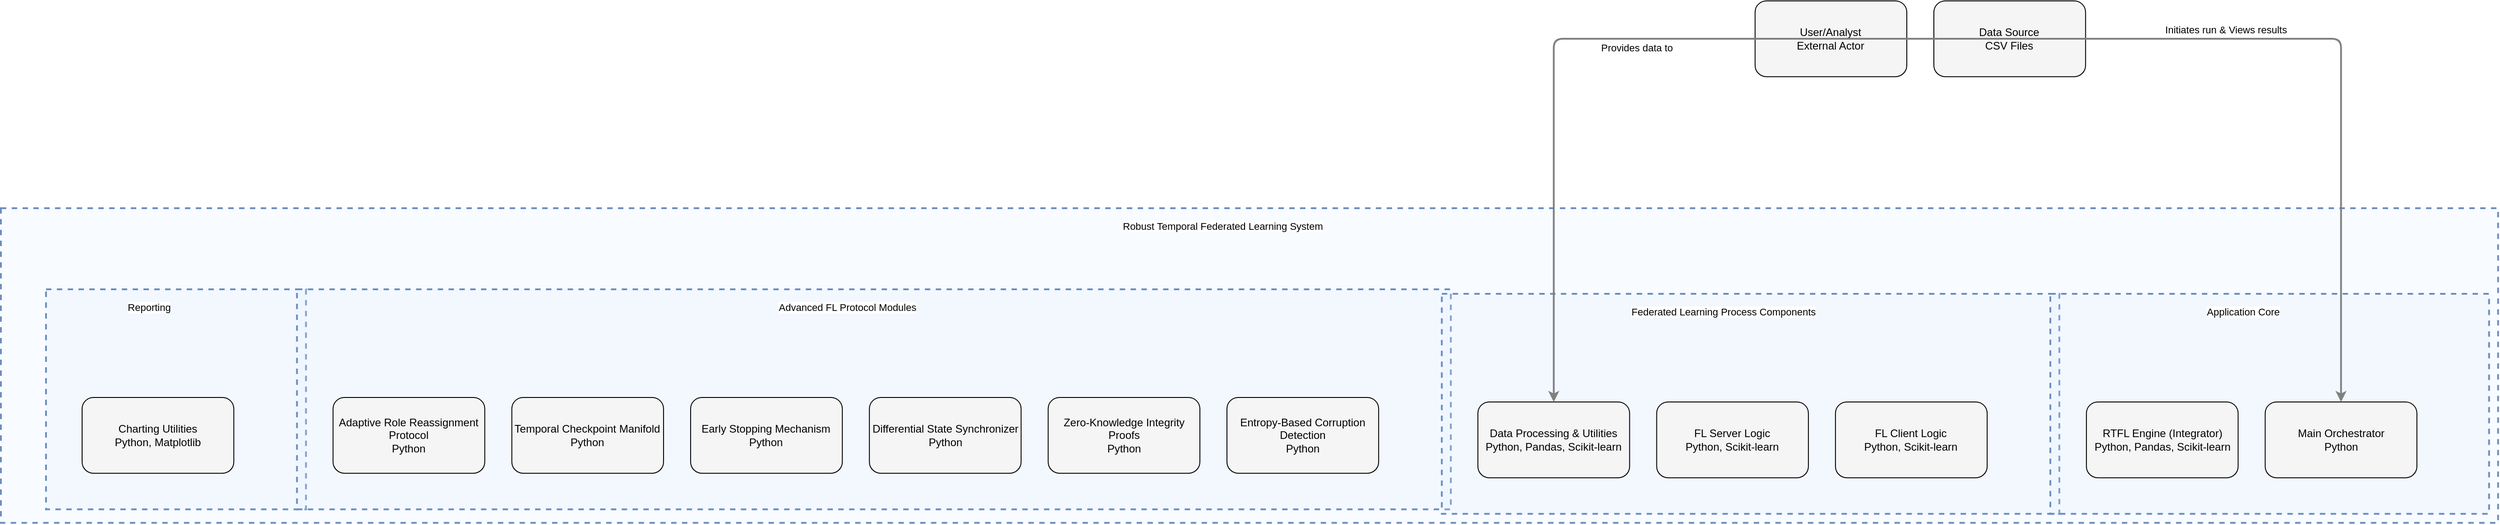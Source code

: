 <?xml version="1.0" encoding="UTF-8"?>
      <mxfile version="14.6.5" type="device">
        <diagram id="codeviz-diagram" name="System Diagram">
          <mxGraphModel dx="1000" dy="1000" grid="1" gridSize="10" guides="1" tooltips="1" connect="1" arrows="1" fold="1" page="1" pageScale="1" pageWidth="1169" pageHeight="827" math="0" shadow="0">
            <root>
              <mxCell id="0"/>
              <mxCell id="1" parent="0"/>
              <mxCell id="1684" value="" style="html=1;whiteSpace=wrap;container=1;fillColor=#dae8fc;strokeColor=#6c8ebf;dashed=1;fillOpacity=20;strokeWidth=2;containerType=none;recursiveResize=0;movable=1;resizable=1;autosize=0;dropTarget=0" vertex="1" parent="1683">
                <mxGeometry x="50" y="90" width="288.158" height="244.079" as="geometry"/>
              </mxCell>
              <mxCell id="1684_label" value="Reporting" style="edgeLabel;html=1;align=center;verticalAlign=middle;resizable=0;labelBackgroundColor=white;spacing=5" vertex="1" parent="1683">
                <mxGeometry x="58" y="98" width="212.158" height="24" as="geometry"/>
              </mxCell>
<mxCell id="1685" value="" style="html=1;whiteSpace=wrap;container=1;fillColor=#dae8fc;strokeColor=#6c8ebf;dashed=1;fillOpacity=20;strokeWidth=2;containerType=none;recursiveResize=0;movable=1;resizable=1;autosize=0;dropTarget=0" vertex="1" parent="1683">
                <mxGeometry x="328.158" y="90" width="1278.947" height="244.079" as="geometry"/>
              </mxCell>
              <mxCell id="1685_label" value="Advanced FL Protocol Modules" style="edgeLabel;html=1;align=center;verticalAlign=middle;resizable=0;labelBackgroundColor=white;spacing=5" vertex="1" parent="1683">
                <mxGeometry x="336.158" y="98" width="1202.947" height="24" as="geometry"/>
              </mxCell>
<mxCell id="1686" value="" style="html=1;whiteSpace=wrap;container=1;fillColor=#dae8fc;strokeColor=#6c8ebf;dashed=1;fillOpacity=20;strokeWidth=2;containerType=none;recursiveResize=0;movable=1;resizable=1;autosize=0;dropTarget=0" vertex="1" parent="1683">
                <mxGeometry x="1597.105" y="95" width="684.473" height="244.079" as="geometry"/>
              </mxCell>
              <mxCell id="1686_label" value="Federated Learning Process Components" style="edgeLabel;html=1;align=center;verticalAlign=middle;resizable=0;labelBackgroundColor=white;spacing=5" vertex="1" parent="1683">
                <mxGeometry x="1605.105" y="103" width="608.473" height="24" as="geometry"/>
              </mxCell>
<mxCell id="1687" value="" style="html=1;whiteSpace=wrap;container=1;fillColor=#dae8fc;strokeColor=#6c8ebf;dashed=1;fillOpacity=20;strokeWidth=2;containerType=none;recursiveResize=0;movable=1;resizable=1;autosize=0;dropTarget=0" vertex="1" parent="1683">
                <mxGeometry x="2271.578" y="95" width="486.316" height="244.079" as="geometry"/>
              </mxCell>
              <mxCell id="1687_label" value="Application Core" style="edgeLabel;html=1;align=center;verticalAlign=middle;resizable=0;labelBackgroundColor=white;spacing=5" vertex="1" parent="1683">
                <mxGeometry x="2279.578" y="103" width="410.316" height="24" as="geometry"/>
              </mxCell>
<mxCell id="1683" value="" style="html=1;whiteSpace=wrap;container=1;fillColor=#dae8fc;strokeColor=#6c8ebf;dashed=1;fillOpacity=20;strokeWidth=2;containerType=none;recursiveResize=0;movable=1;resizable=1;autosize=0;dropTarget=0" vertex="1" parent="1">
                <mxGeometry x="32" y="242" width="2767.894" height="349.079" as="geometry"/>
              </mxCell>
              <mxCell id="1683_label" value="Robust Temporal Federated Learning System" style="edgeLabel;html=1;align=center;verticalAlign=middle;resizable=0;labelBackgroundColor=white;spacing=5" vertex="1" parent="1">
                <mxGeometry x="40" y="250" width="2691.894" height="24" as="geometry"/>
              </mxCell>
              <mxCell id="1688" value="User/Analyst&lt;br&gt;External Actor" style="rounded=1;whiteSpace=wrap;html=1;fillColor=#f5f5f5" vertex="1" parent="1">
                    <mxGeometry x="1976.342" y="12" width="168.158" height="84.079" as="geometry"/>
                  </mxCell>
<mxCell id="1689" value="Data Source&lt;br&gt;CSV Files" style="rounded=1;whiteSpace=wrap;html=1;fillColor=#f5f5f5" vertex="1" parent="1">
                    <mxGeometry x="2174.499" y="12" width="168.158" height="84.079" as="geometry"/>
                  </mxCell>
<mxCell id="1690" value="Main Orchestrator&lt;br&gt;Python" style="rounded=1;whiteSpace=wrap;html=1;fillColor=#f5f5f5" vertex="1" parent="1687">
                    <mxGeometry x="238.158" y="120" width="168.158" height="84.079" as="geometry"/>
                  </mxCell>
<mxCell id="1691" value="RTFL Engine (Integrator)&lt;br&gt;Python, Pandas, Scikit-learn" style="rounded=1;whiteSpace=wrap;html=1;fillColor=#f5f5f5" vertex="1" parent="1687">
                    <mxGeometry x="40" y="120" width="168.158" height="84.079" as="geometry"/>
                  </mxCell>
<mxCell id="1692" value="FL Server Logic&lt;br&gt;Python, Scikit-learn" style="rounded=1;whiteSpace=wrap;html=1;fillColor=#f5f5f5" vertex="1" parent="1686">
                    <mxGeometry x="238.158" y="120" width="168.158" height="84.079" as="geometry"/>
                  </mxCell>
<mxCell id="1693" value="FL Client Logic&lt;br&gt;Python, Scikit-learn" style="rounded=1;whiteSpace=wrap;html=1;fillColor=#f5f5f5" vertex="1" parent="1686">
                    <mxGeometry x="436.316" y="120" width="168.158" height="84.079" as="geometry"/>
                  </mxCell>
<mxCell id="1694" value="Data Processing &amp;amp; Utilities&lt;br&gt;Python, Pandas, Scikit-learn" style="rounded=1;whiteSpace=wrap;html=1;fillColor=#f5f5f5" vertex="1" parent="1686">
                    <mxGeometry x="40" y="120" width="168.158" height="84.079" as="geometry"/>
                  </mxCell>
<mxCell id="1695" value="Temporal Checkpoint Manifold&lt;br&gt;Python" style="rounded=1;whiteSpace=wrap;html=1;fillColor=#f5f5f5" vertex="1" parent="1685">
                    <mxGeometry x="238.158" y="120" width="168.158" height="84.079" as="geometry"/>
                  </mxCell>
<mxCell id="1696" value="Differential State Synchronizer&lt;br&gt;Python" style="rounded=1;whiteSpace=wrap;html=1;fillColor=#f5f5f5" vertex="1" parent="1685">
                    <mxGeometry x="634.473" y="120" width="168.158" height="84.079" as="geometry"/>
                  </mxCell>
<mxCell id="1697" value="Adaptive Role Reassignment Protocol&lt;br&gt;Python" style="rounded=1;whiteSpace=wrap;html=1;fillColor=#f5f5f5" vertex="1" parent="1685">
                    <mxGeometry x="40" y="120" width="168.158" height="84.079" as="geometry"/>
                  </mxCell>
<mxCell id="1698" value="Zero-Knowledge Integrity Proofs&lt;br&gt;Python" style="rounded=1;whiteSpace=wrap;html=1;fillColor=#f5f5f5" vertex="1" parent="1685">
                    <mxGeometry x="832.631" y="120" width="168.158" height="84.079" as="geometry"/>
                  </mxCell>
<mxCell id="1699" value="Entropy-Based Corruption Detection&lt;br&gt;Python" style="rounded=1;whiteSpace=wrap;html=1;fillColor=#f5f5f5" vertex="1" parent="1685">
                    <mxGeometry x="1030.789" y="120" width="168.158" height="84.079" as="geometry"/>
                  </mxCell>
<mxCell id="1700" value="Early Stopping Mechanism&lt;br&gt;Python" style="rounded=1;whiteSpace=wrap;html=1;fillColor=#f5f5f5" vertex="1" parent="1685">
                    <mxGeometry x="436.316" y="120" width="168.158" height="84.079" as="geometry"/>
                  </mxCell>
<mxCell id="1701" value="Charting Utilities&lt;br&gt;Python, Matplotlib" style="rounded=1;whiteSpace=wrap;html=1;fillColor=#f5f5f5" vertex="1" parent="1684">
                    <mxGeometry x="40" y="120" width="168.158" height="84.079" as="geometry"/>
                  </mxCell>
              <mxCell id="edge-1422" style="edgeStyle=orthogonalEdgeStyle;rounded=1;orthogonalLoop=1;jettySize=auto;html=1;strokeColor=#808080;strokeWidth=2;jumpStyle=arc;jumpSize=10;spacing=15;labelBackgroundColor=white;labelBorderColor=none" edge="1" parent="1" source="1689" target="1694">
                  <mxGeometry relative="1" as="geometry"/>
                </mxCell>
                <mxCell id="edge-1422_label" value="Provides data to" style="edgeLabel;html=1;align=center;verticalAlign=middle;resizable=0;points=[];" vertex="1" connectable="0" parent="edge-1422">
                  <mxGeometry x="-0.2" y="10" relative="1" as="geometry">
                    <mxPoint as="offset"/>
                  </mxGeometry>
                </mxCell>
<mxCell id="edge-1421" style="edgeStyle=orthogonalEdgeStyle;rounded=1;orthogonalLoop=1;jettySize=auto;html=1;strokeColor=#808080;strokeWidth=2;jumpStyle=arc;jumpSize=10;spacing=15;labelBackgroundColor=white;labelBorderColor=none" edge="1" parent="1" source="1688" target="1690">
                  <mxGeometry relative="1" as="geometry"/>
                </mxCell>
                <mxCell id="edge-1421_label" value="Initiates run &amp; Views results" style="edgeLabel;html=1;align=center;verticalAlign=middle;resizable=0;points=[];" vertex="1" connectable="0" parent="edge-1421">
                  <mxGeometry x="-0.2" y="10" relative="1" as="geometry">
                    <mxPoint as="offset"/>
                  </mxGeometry>
                </mxCell>
            </root>
          </mxGraphModel>
        </diagram>
      </mxfile>